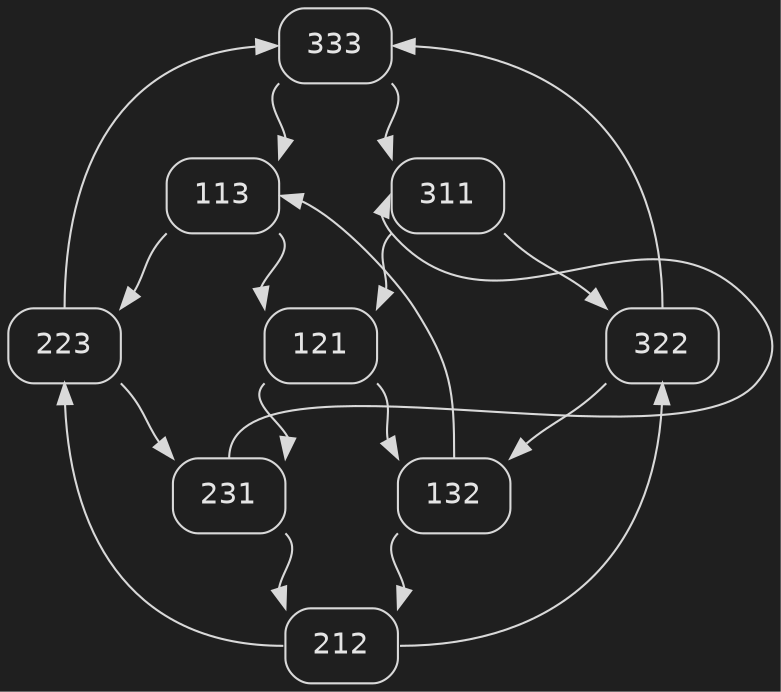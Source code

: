 digraph puter_wilds_progression {
    graph [
        layout = dot
        rankdir = TB
        nodesep = 0.5 // minimum space between two adjacent nodes in the same rank, in inches
        ranksep = 0.5 // minimum rank separation, in inches
        bgcolor = gray12
        pencolor = red // cluster border color
        #penwidth = 0
        fontcolor = red
        fontname = "Helvetica-bold"
        fontsize = 24
        labeljust = "c"
        labelloc = "t"
        #newrank = true // use a single global ranking, ignoring clusters. Needed because the Echoes cluster is REALLY tall.
        #concentrate = true // use edge concentrators. These don't work great.
    ]
    edge [
        color = gray85
        fontcolor = gray90
        weight = 100
    ]
    node [
        color = gray85
        fontcolor = gray90
        fontname = "Helvetica"
        shape = box
        style = rounded
    ]

    // nodes
    subgraph top {
        graph [rank = source]
        333
    }

    // subgraph cluster_2 {
    //     graph [nodesep = 10]
    //     113, 311
    // }

    // subgraph cluster_3 {
    //     322, 121, 223
    // }

    // subgraph cluster_4 {
    //     graph [nodesep = 10]
    //     231, 132
    // }

    subgraph bottom {
        graph [rank = sink]
        212
    }

    // edges
    333 -> 113 [headport = ne, tailport = sw]
    333 -> 311 [headport = nw, tailport = se]

    113 -> 223 [headport = ne, tailport = sw]
    113 -> 121 [headport = nw, tailport = se]

    311 -> 121 [headport = ne, tailport = sw]
    311 -> 322 [headport = nw, tailport = se]

    223 -> 333 [headport = w, tailport = n]
    223 -> 231 [headport = nw, tailport = se]

    322 -> 132 [headport = ne, tailport = sw]
    322 -> 333 [headport = e, tailport = n]

    121 -> 231 [headport = ne, tailport = sw]
    121 -> 132 [headport = nw, tailport = se]

    231 -> 311 [headport = w, tailport = n, constraint = false]
    231 -> 212 [headport = nw, tailport = se]

    132 -> 212 [headport = ne, tailport = sw]
    132 -> 113 [headport = e, tailport = n, constraint = false]

    212 -> 322 [headport = s, tailport = e]
    212 -> 223 [headport = s, tailport = w]
}
